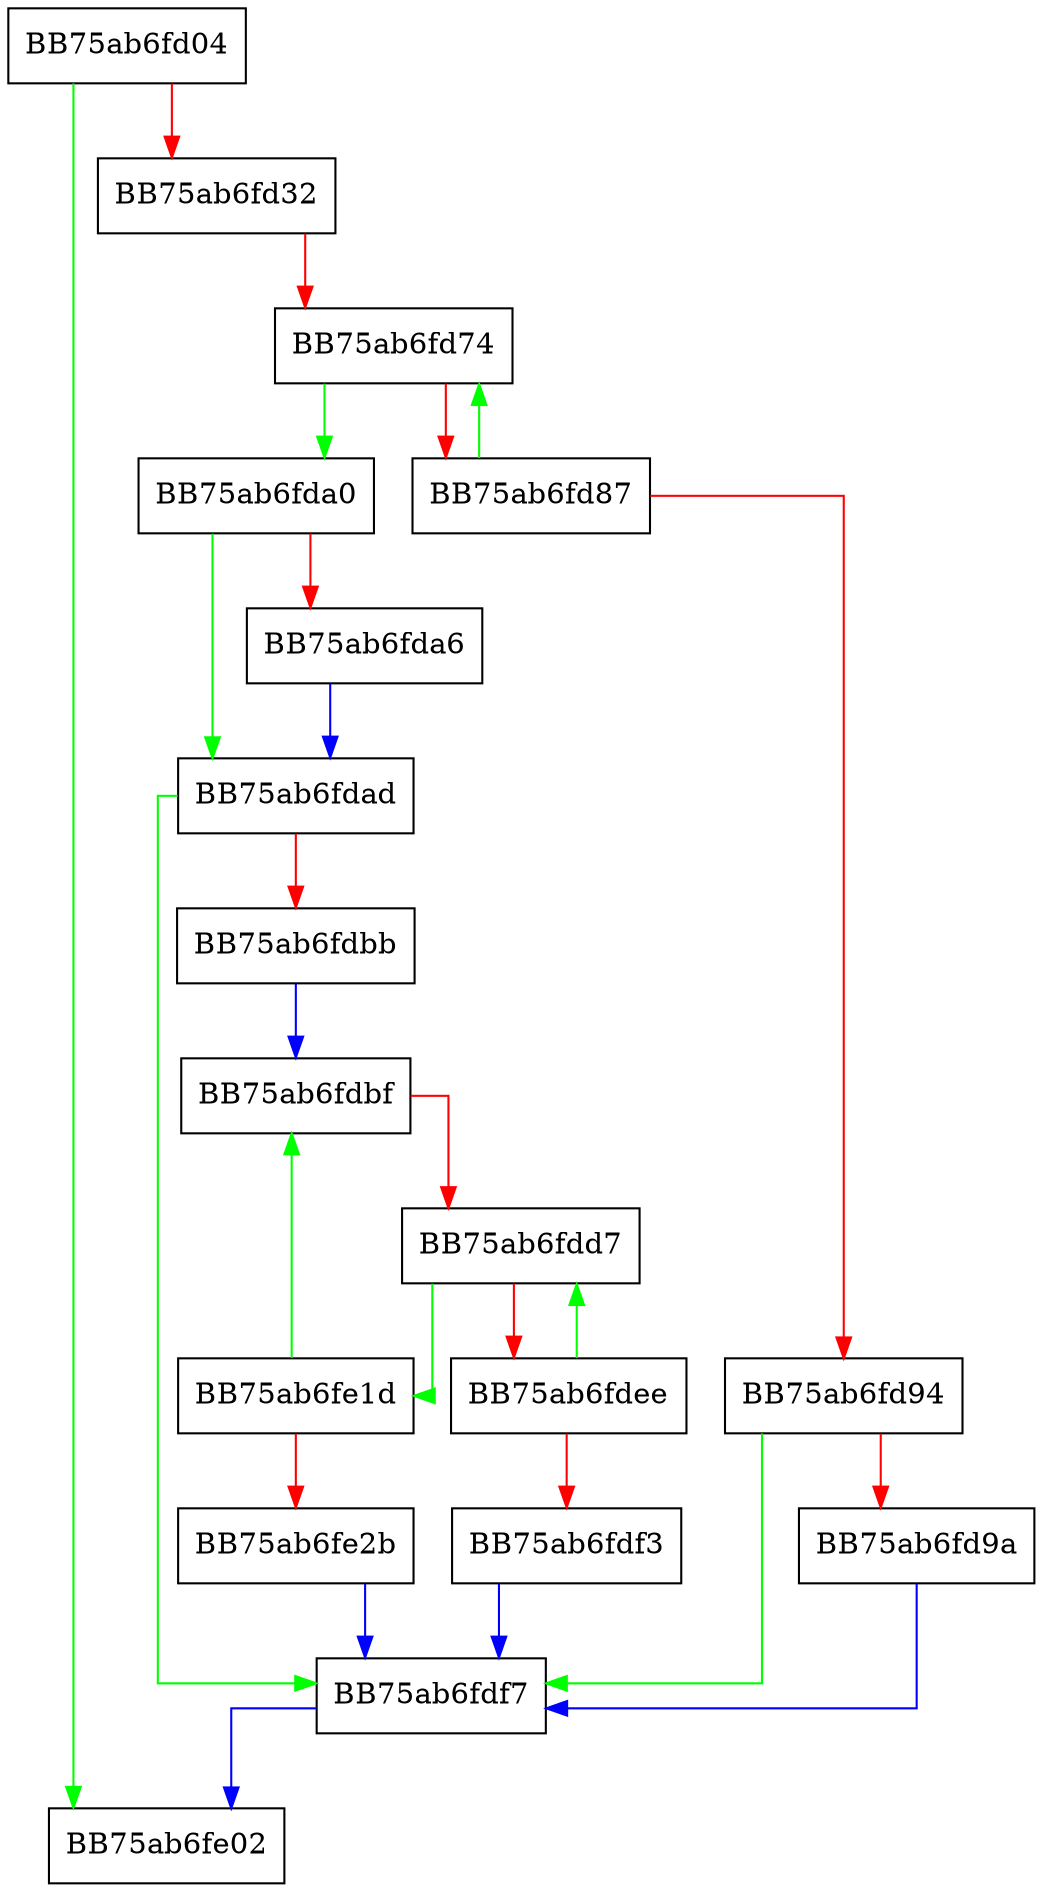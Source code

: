 digraph _Unchecked_erase {
  node [shape="box"];
  graph [splines=ortho];
  BB75ab6fd04 -> BB75ab6fe02 [color="green"];
  BB75ab6fd04 -> BB75ab6fd32 [color="red"];
  BB75ab6fd32 -> BB75ab6fd74 [color="red"];
  BB75ab6fd74 -> BB75ab6fda0 [color="green"];
  BB75ab6fd74 -> BB75ab6fd87 [color="red"];
  BB75ab6fd87 -> BB75ab6fd74 [color="green"];
  BB75ab6fd87 -> BB75ab6fd94 [color="red"];
  BB75ab6fd94 -> BB75ab6fdf7 [color="green"];
  BB75ab6fd94 -> BB75ab6fd9a [color="red"];
  BB75ab6fd9a -> BB75ab6fdf7 [color="blue"];
  BB75ab6fda0 -> BB75ab6fdad [color="green"];
  BB75ab6fda0 -> BB75ab6fda6 [color="red"];
  BB75ab6fda6 -> BB75ab6fdad [color="blue"];
  BB75ab6fdad -> BB75ab6fdf7 [color="green"];
  BB75ab6fdad -> BB75ab6fdbb [color="red"];
  BB75ab6fdbb -> BB75ab6fdbf [color="blue"];
  BB75ab6fdbf -> BB75ab6fdd7 [color="red"];
  BB75ab6fdd7 -> BB75ab6fe1d [color="green"];
  BB75ab6fdd7 -> BB75ab6fdee [color="red"];
  BB75ab6fdee -> BB75ab6fdd7 [color="green"];
  BB75ab6fdee -> BB75ab6fdf3 [color="red"];
  BB75ab6fdf3 -> BB75ab6fdf7 [color="blue"];
  BB75ab6fdf7 -> BB75ab6fe02 [color="blue"];
  BB75ab6fe1d -> BB75ab6fdbf [color="green"];
  BB75ab6fe1d -> BB75ab6fe2b [color="red"];
  BB75ab6fe2b -> BB75ab6fdf7 [color="blue"];
}